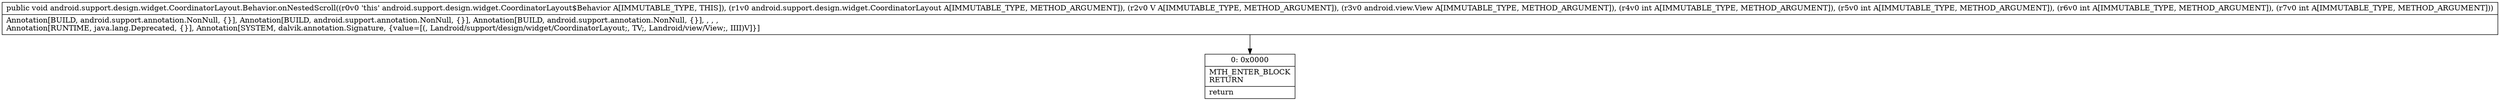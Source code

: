 digraph "CFG forandroid.support.design.widget.CoordinatorLayout.Behavior.onNestedScroll(Landroid\/support\/design\/widget\/CoordinatorLayout;Landroid\/view\/View;Landroid\/view\/View;IIII)V" {
Node_0 [shape=record,label="{0\:\ 0x0000|MTH_ENTER_BLOCK\lRETURN\l|return\l}"];
MethodNode[shape=record,label="{public void android.support.design.widget.CoordinatorLayout.Behavior.onNestedScroll((r0v0 'this' android.support.design.widget.CoordinatorLayout$Behavior A[IMMUTABLE_TYPE, THIS]), (r1v0 android.support.design.widget.CoordinatorLayout A[IMMUTABLE_TYPE, METHOD_ARGUMENT]), (r2v0 V A[IMMUTABLE_TYPE, METHOD_ARGUMENT]), (r3v0 android.view.View A[IMMUTABLE_TYPE, METHOD_ARGUMENT]), (r4v0 int A[IMMUTABLE_TYPE, METHOD_ARGUMENT]), (r5v0 int A[IMMUTABLE_TYPE, METHOD_ARGUMENT]), (r6v0 int A[IMMUTABLE_TYPE, METHOD_ARGUMENT]), (r7v0 int A[IMMUTABLE_TYPE, METHOD_ARGUMENT]))  | Annotation[BUILD, android.support.annotation.NonNull, \{\}], Annotation[BUILD, android.support.annotation.NonNull, \{\}], Annotation[BUILD, android.support.annotation.NonNull, \{\}], , , , \lAnnotation[RUNTIME, java.lang.Deprecated, \{\}], Annotation[SYSTEM, dalvik.annotation.Signature, \{value=[(, Landroid\/support\/design\/widget\/CoordinatorLayout;, TV;, Landroid\/view\/View;, IIII)V]\}]\l}"];
MethodNode -> Node_0;
}

